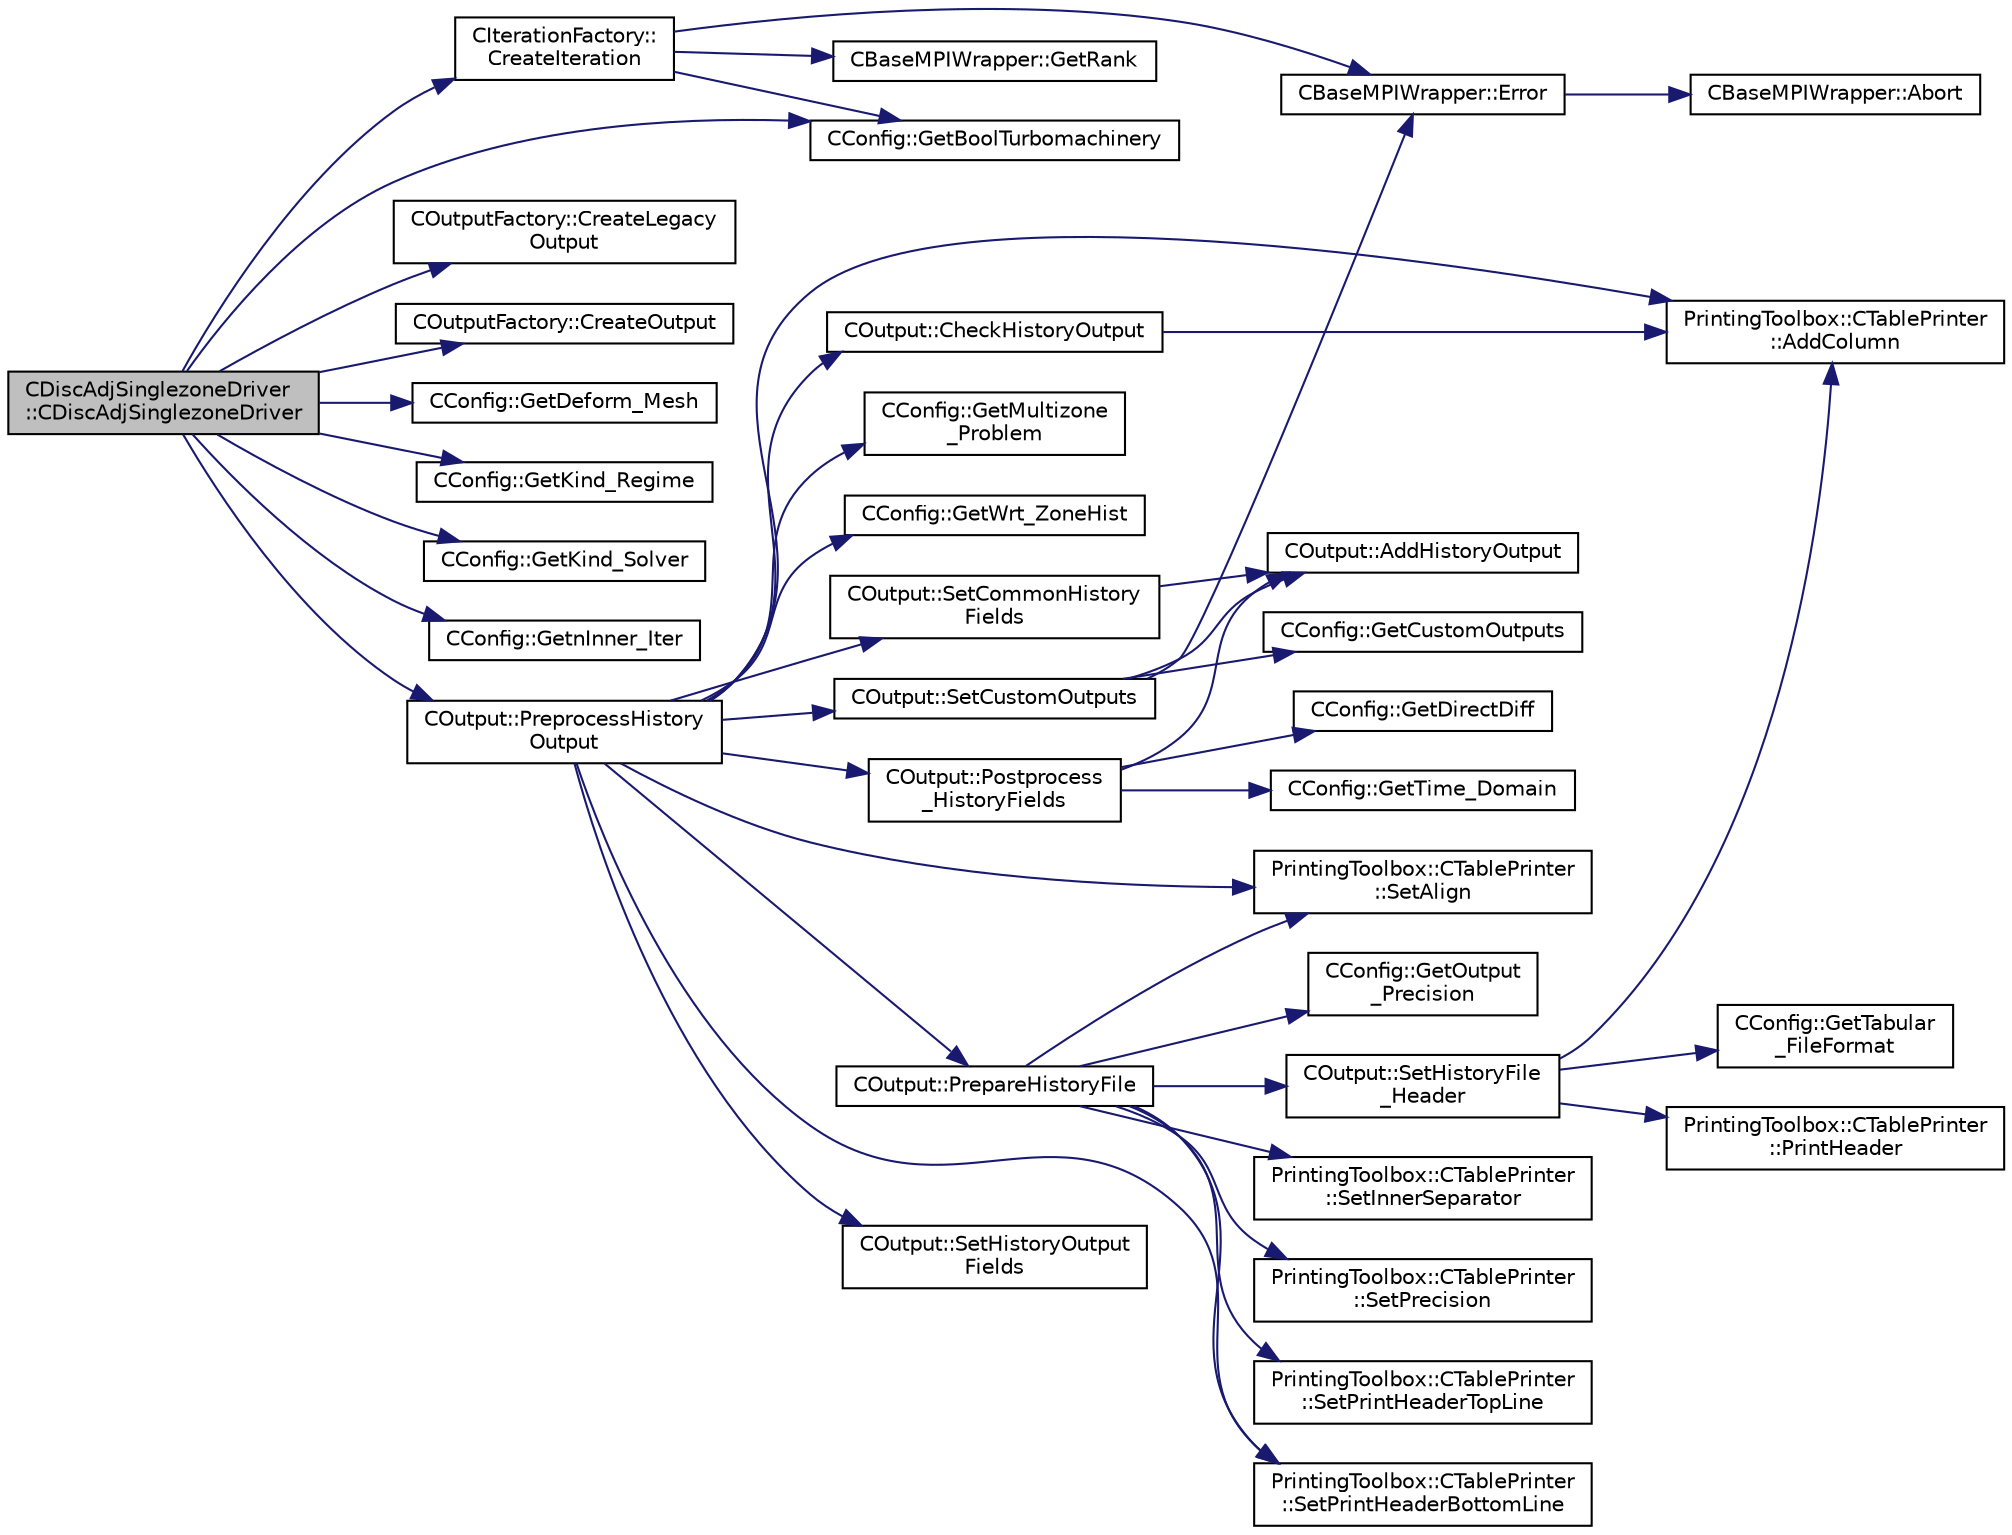 digraph "CDiscAdjSinglezoneDriver::CDiscAdjSinglezoneDriver"
{
 // LATEX_PDF_SIZE
  edge [fontname="Helvetica",fontsize="10",labelfontname="Helvetica",labelfontsize="10"];
  node [fontname="Helvetica",fontsize="10",shape=record];
  rankdir="LR";
  Node1 [label="CDiscAdjSinglezoneDriver\l::CDiscAdjSinglezoneDriver",height=0.2,width=0.4,color="black", fillcolor="grey75", style="filled", fontcolor="black",tooltip="Constructor of the class."];
  Node1 -> Node2 [color="midnightblue",fontsize="10",style="solid",fontname="Helvetica"];
  Node2 [label="CIterationFactory::\lCreateIteration",height=0.2,width=0.4,color="black", fillcolor="white", style="filled",URL="$classCIterationFactory.html#a9ea29c0b42215eafa9aa8e1265bed93b",tooltip="Create a new iteration instance based on the current main solver."];
  Node2 -> Node3 [color="midnightblue",fontsize="10",style="solid",fontname="Helvetica"];
  Node3 [label="CBaseMPIWrapper::Error",height=0.2,width=0.4,color="black", fillcolor="white", style="filled",URL="$classCBaseMPIWrapper.html#a04457c47629bda56704e6a8804833eeb",tooltip=" "];
  Node3 -> Node4 [color="midnightblue",fontsize="10",style="solid",fontname="Helvetica"];
  Node4 [label="CBaseMPIWrapper::Abort",height=0.2,width=0.4,color="black", fillcolor="white", style="filled",URL="$classCBaseMPIWrapper.html#af7297d861dca86b45cf561b6ab642e8f",tooltip=" "];
  Node2 -> Node5 [color="midnightblue",fontsize="10",style="solid",fontname="Helvetica"];
  Node5 [label="CConfig::GetBoolTurbomachinery",height=0.2,width=0.4,color="black", fillcolor="white", style="filled",URL="$classCConfig.html#a9e487db59e70e83ca75e919e084cb9b9",tooltip="Verify if there is Turbomachinery performance option specified from config file."];
  Node2 -> Node6 [color="midnightblue",fontsize="10",style="solid",fontname="Helvetica"];
  Node6 [label="CBaseMPIWrapper::GetRank",height=0.2,width=0.4,color="black", fillcolor="white", style="filled",URL="$classCBaseMPIWrapper.html#a63e1f265b788b4e56cb7ebdeba29b78e",tooltip=" "];
  Node1 -> Node7 [color="midnightblue",fontsize="10",style="solid",fontname="Helvetica"];
  Node7 [label="COutputFactory::CreateLegacy\lOutput",height=0.2,width=0.4,color="black", fillcolor="white", style="filled",URL="$classCOutputFactory.html#ab0e615f51f41f279db378d9863a3db8f",tooltip="Create legacy output."];
  Node1 -> Node8 [color="midnightblue",fontsize="10",style="solid",fontname="Helvetica"];
  Node8 [label="COutputFactory::CreateOutput",height=0.2,width=0.4,color="black", fillcolor="white", style="filled",URL="$classCOutputFactory.html#a02c5ffe8a0d48d31bd680bd5b9b9b087",tooltip="Create the Output class based on the current main solver."];
  Node1 -> Node5 [color="midnightblue",fontsize="10",style="solid",fontname="Helvetica"];
  Node1 -> Node9 [color="midnightblue",fontsize="10",style="solid",fontname="Helvetica"];
  Node9 [label="CConfig::GetDeform_Mesh",height=0.2,width=0.4,color="black", fillcolor="white", style="filled",URL="$classCConfig.html#a74c97dfeaa45d3f37d5696d798dafad9",tooltip="Get information about whether the mesh will be deformed using pseudo linear elasticity."];
  Node1 -> Node10 [color="midnightblue",fontsize="10",style="solid",fontname="Helvetica"];
  Node10 [label="CConfig::GetKind_Regime",height=0.2,width=0.4,color="black", fillcolor="white", style="filled",URL="$classCConfig.html#afbf664fbd8b2c75c5874432fdc185937",tooltip="Governing equations of the flow (it can be different from the run time equation)."];
  Node1 -> Node11 [color="midnightblue",fontsize="10",style="solid",fontname="Helvetica"];
  Node11 [label="CConfig::GetKind_Solver",height=0.2,width=0.4,color="black", fillcolor="white", style="filled",URL="$classCConfig.html#a77312cf52a5ba2cc1239b7cee6fce7a7",tooltip="Governing equations of the flow (it can be different from the run time equation)."];
  Node1 -> Node12 [color="midnightblue",fontsize="10",style="solid",fontname="Helvetica"];
  Node12 [label="CConfig::GetnInner_Iter",height=0.2,width=0.4,color="black", fillcolor="white", style="filled",URL="$classCConfig.html#a096cf3c68234d10476425acf40a7bf40",tooltip="Get the number of inner iterations."];
  Node1 -> Node13 [color="midnightblue",fontsize="10",style="solid",fontname="Helvetica"];
  Node13 [label="COutput::PreprocessHistory\lOutput",height=0.2,width=0.4,color="black", fillcolor="white", style="filled",URL="$classCOutput.html#afbd232d7c9236d1415382a195f6cff4e",tooltip="Preprocess the history output by setting the history fields and opening the history file."];
  Node13 -> Node14 [color="midnightblue",fontsize="10",style="solid",fontname="Helvetica"];
  Node14 [label="PrintingToolbox::CTablePrinter\l::AddColumn",height=0.2,width=0.4,color="black", fillcolor="white", style="filled",URL="$classPrintingToolbox_1_1CTablePrinter.html#af3ddbf0da1a37cc37be7caac031dd4c4",tooltip="Add a column to the table by specifiying the header name and the width."];
  Node13 -> Node15 [color="midnightblue",fontsize="10",style="solid",fontname="Helvetica"];
  Node15 [label="COutput::CheckHistoryOutput",height=0.2,width=0.4,color="black", fillcolor="white", style="filled",URL="$classCOutput.html#a9865f6c1c151ba4690daf20731035278",tooltip="CheckHistoryOutput."];
  Node15 -> Node14 [color="midnightblue",fontsize="10",style="solid",fontname="Helvetica"];
  Node13 -> Node16 [color="midnightblue",fontsize="10",style="solid",fontname="Helvetica"];
  Node16 [label="CConfig::GetMultizone\l_Problem",height=0.2,width=0.4,color="black", fillcolor="white", style="filled",URL="$classCConfig.html#abafdda03255a7f71a9701ded02f6d231",tooltip="Get whether the simulation we are running is a multizone simulation."];
  Node13 -> Node17 [color="midnightblue",fontsize="10",style="solid",fontname="Helvetica"];
  Node17 [label="CConfig::GetWrt_ZoneHist",height=0.2,width=0.4,color="black", fillcolor="white", style="filled",URL="$classCConfig.html#a97a3e8adf92a60addb737c639ed1ed3c",tooltip="Check if the convergence history of each individual zone is written to file."];
  Node13 -> Node18 [color="midnightblue",fontsize="10",style="solid",fontname="Helvetica"];
  Node18 [label="COutput::Postprocess\l_HistoryFields",height=0.2,width=0.4,color="black", fillcolor="white", style="filled",URL="$classCOutput.html#a35804de96173151ae4377d56e2a4b6ab",tooltip="Postprocess_HistoryFields."];
  Node18 -> Node19 [color="midnightblue",fontsize="10",style="solid",fontname="Helvetica"];
  Node19 [label="COutput::AddHistoryOutput",height=0.2,width=0.4,color="black", fillcolor="white", style="filled",URL="$classCOutput.html#ad5ee424d364346cbd6dc27ffbab35e0a",tooltip="Add a new field to the history output."];
  Node18 -> Node20 [color="midnightblue",fontsize="10",style="solid",fontname="Helvetica"];
  Node20 [label="CConfig::GetDirectDiff",height=0.2,width=0.4,color="black", fillcolor="white", style="filled",URL="$classCConfig.html#a1756760d4a98f886411a703d71bda3f2",tooltip="Get the direct differentation method."];
  Node18 -> Node21 [color="midnightblue",fontsize="10",style="solid",fontname="Helvetica"];
  Node21 [label="CConfig::GetTime_Domain",height=0.2,width=0.4,color="black", fillcolor="white", style="filled",URL="$classCConfig.html#a85d2e3cf43b77c63642c40c235b853f3",tooltip="Check if the multizone problem is solved for time domain."];
  Node13 -> Node22 [color="midnightblue",fontsize="10",style="solid",fontname="Helvetica"];
  Node22 [label="COutput::PrepareHistoryFile",height=0.2,width=0.4,color="black", fillcolor="white", style="filled",URL="$classCOutput.html#a3407b42ec9ed68db746446e34d17dc3e",tooltip="Open the history file and write the header."];
  Node22 -> Node23 [color="midnightblue",fontsize="10",style="solid",fontname="Helvetica"];
  Node23 [label="CConfig::GetOutput\l_Precision",height=0.2,width=0.4,color="black", fillcolor="white", style="filled",URL="$classCConfig.html#abd7ba56a182284f00644b8d2b81a8c17",tooltip="Get the output precision to be used in <ofstream>.precision(value) for history and SU2_DOT output."];
  Node22 -> Node24 [color="midnightblue",fontsize="10",style="solid",fontname="Helvetica"];
  Node24 [label="PrintingToolbox::CTablePrinter\l::SetAlign",height=0.2,width=0.4,color="black", fillcolor="white", style="filled",URL="$classPrintingToolbox_1_1CTablePrinter.html#ad3691499a7bfa024bf97a7fc00ef33c7",tooltip="Set the alignment of the table entries (CENTER only works for the header at the moment)."];
  Node22 -> Node25 [color="midnightblue",fontsize="10",style="solid",fontname="Helvetica"];
  Node25 [label="COutput::SetHistoryFile\l_Header",height=0.2,width=0.4,color="black", fillcolor="white", style="filled",URL="$classCOutput.html#ac9f4f9ed10956eff7cfd7c82ba67b41f",tooltip="Set the history file header."];
  Node25 -> Node14 [color="midnightblue",fontsize="10",style="solid",fontname="Helvetica"];
  Node25 -> Node26 [color="midnightblue",fontsize="10",style="solid",fontname="Helvetica"];
  Node26 [label="CConfig::GetTabular\l_FileFormat",height=0.2,width=0.4,color="black", fillcolor="white", style="filled",URL="$classCConfig.html#a4ac4d812d4065f2955d72733cd0c4f6f",tooltip="Get the format of the output solution."];
  Node25 -> Node27 [color="midnightblue",fontsize="10",style="solid",fontname="Helvetica"];
  Node27 [label="PrintingToolbox::CTablePrinter\l::PrintHeader",height=0.2,width=0.4,color="black", fillcolor="white", style="filled",URL="$classPrintingToolbox_1_1CTablePrinter.html#a475fafce69bdc78e973a2546e6e6be76",tooltip="Print the header."];
  Node22 -> Node28 [color="midnightblue",fontsize="10",style="solid",fontname="Helvetica"];
  Node28 [label="PrintingToolbox::CTablePrinter\l::SetInnerSeparator",height=0.2,width=0.4,color="black", fillcolor="white", style="filled",URL="$classPrintingToolbox_1_1CTablePrinter.html#ab56b5f776cf03b72d6730508ee943ca8",tooltip="Set the separator between columns (inner decoration)"];
  Node22 -> Node29 [color="midnightblue",fontsize="10",style="solid",fontname="Helvetica"];
  Node29 [label="PrintingToolbox::CTablePrinter\l::SetPrecision",height=0.2,width=0.4,color="black", fillcolor="white", style="filled",URL="$classPrintingToolbox_1_1CTablePrinter.html#a99b7d9fa9a270d8da75ccdaf2bf62a0e",tooltip="Set the floating point precision."];
  Node22 -> Node30 [color="midnightblue",fontsize="10",style="solid",fontname="Helvetica"];
  Node30 [label="PrintingToolbox::CTablePrinter\l::SetPrintHeaderBottomLine",height=0.2,width=0.4,color="black", fillcolor="white", style="filled",URL="$classPrintingToolbox_1_1CTablePrinter.html#a4c36695262ac33182aee4e88546a3c2e",tooltip="Set whether to print the line at the bottom of the table."];
  Node22 -> Node31 [color="midnightblue",fontsize="10",style="solid",fontname="Helvetica"];
  Node31 [label="PrintingToolbox::CTablePrinter\l::SetPrintHeaderTopLine",height=0.2,width=0.4,color="black", fillcolor="white", style="filled",URL="$classPrintingToolbox_1_1CTablePrinter.html#a137252437fa62fe6445dc7f203867fa3",tooltip="Set whether to print the line at the top of the table."];
  Node13 -> Node24 [color="midnightblue",fontsize="10",style="solid",fontname="Helvetica"];
  Node13 -> Node32 [color="midnightblue",fontsize="10",style="solid",fontname="Helvetica"];
  Node32 [label="COutput::SetCommonHistory\lFields",height=0.2,width=0.4,color="black", fillcolor="white", style="filled",URL="$classCOutput.html#aa8b9438f7f915375c811afc23381755e",tooltip="Set the history fields common for all solvers."];
  Node32 -> Node19 [color="midnightblue",fontsize="10",style="solid",fontname="Helvetica"];
  Node13 -> Node33 [color="midnightblue",fontsize="10",style="solid",fontname="Helvetica"];
  Node33 [label="COutput::SetCustomOutputs",height=0.2,width=0.4,color="black", fillcolor="white", style="filled",URL="$classCOutput.html#a57104a0a0e708b8983166b568ff24d01",tooltip="Parses user-defined outputs."];
  Node33 -> Node19 [color="midnightblue",fontsize="10",style="solid",fontname="Helvetica"];
  Node33 -> Node3 [color="midnightblue",fontsize="10",style="solid",fontname="Helvetica"];
  Node33 -> Node34 [color="midnightblue",fontsize="10",style="solid",fontname="Helvetica"];
  Node34 [label="CConfig::GetCustomOutputs",height=0.2,width=0.4,color="black", fillcolor="white", style="filled",URL="$classCConfig.html#ab2ecf99cf24e818ae41bdd5ec511fd19",tooltip="Get the user expressions for custom outputs."];
  Node13 -> Node35 [color="midnightblue",fontsize="10",style="solid",fontname="Helvetica"];
  Node35 [label="COutput::SetHistoryOutput\lFields",height=0.2,width=0.4,color="black", fillcolor="white", style="filled",URL="$classCOutput.html#a79db9f998ceec693e9f30a946b042e5a",tooltip="Set the available history output fields."];
  Node13 -> Node30 [color="midnightblue",fontsize="10",style="solid",fontname="Helvetica"];
}
